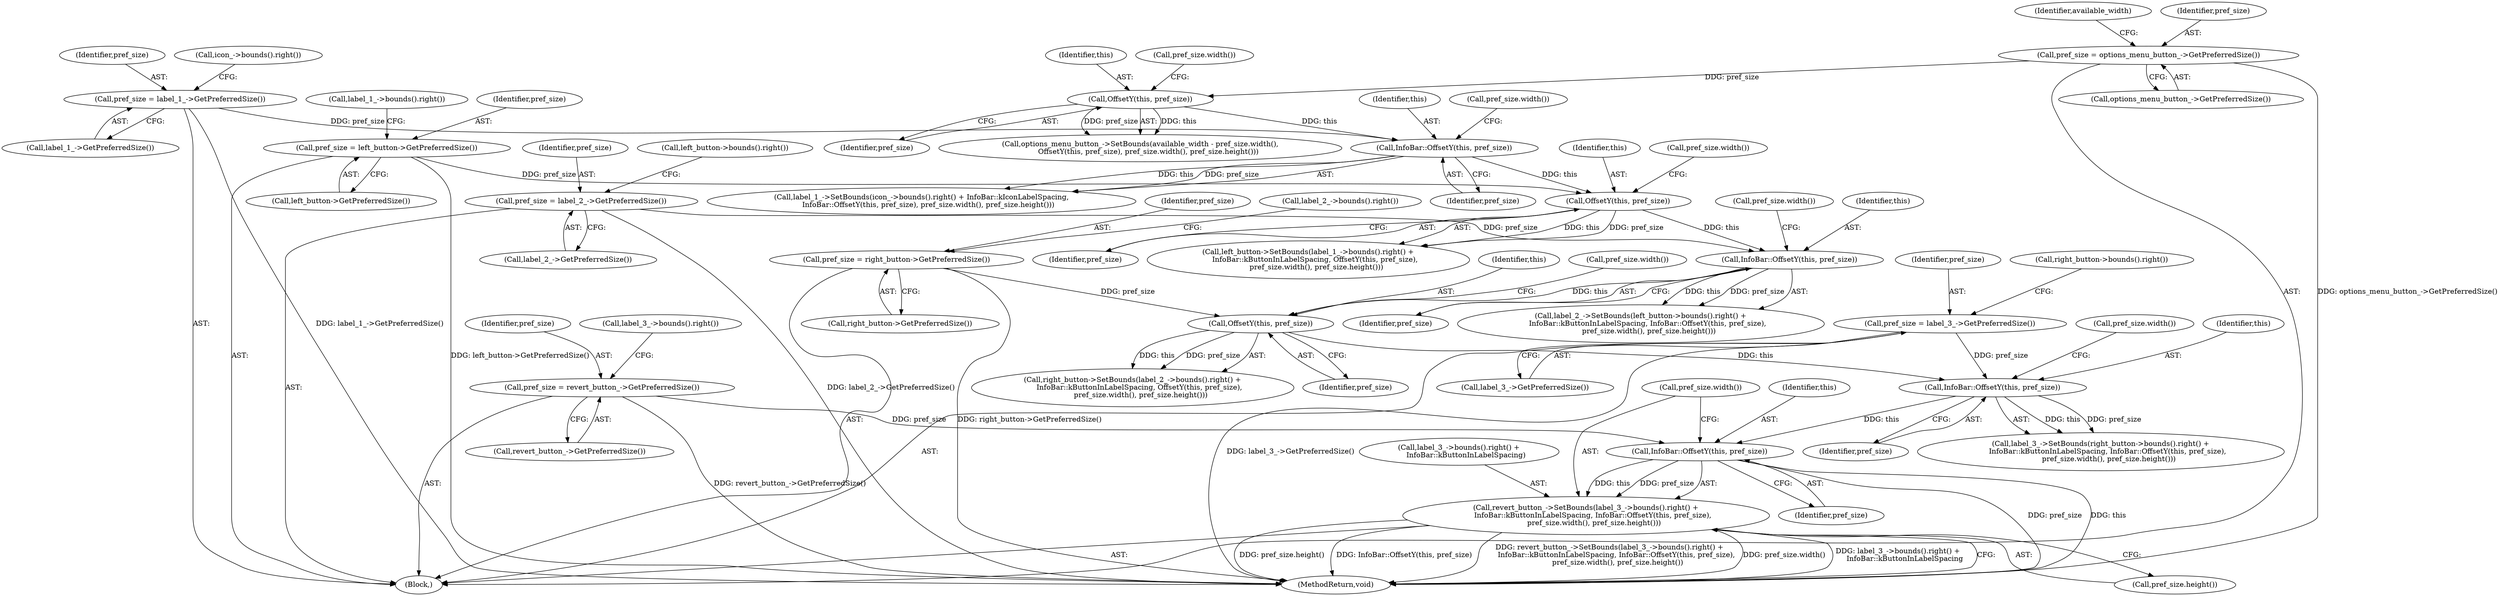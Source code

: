 digraph "1_Chrome_fc3c351a3d995f73ead5c92354396a7ec2b14e3f_2@del" {
"1000201" [label="(Call,InfoBar::OffsetY(this, pref_size))"];
"1000189" [label="(Call,InfoBar::OffsetY(this, pref_size))"];
"1000177" [label="(Call,OffsetY(this, pref_size))"];
"1000165" [label="(Call,InfoBar::OffsetY(this, pref_size))"];
"1000153" [label="(Call,OffsetY(this, pref_size))"];
"1000141" [label="(Call,InfoBar::OffsetY(this, pref_size))"];
"1000115" [label="(Call,OffsetY(this, pref_size))"];
"1000108" [label="(Call,pref_size = options_menu_button_->GetPreferredSize())"];
"1000134" [label="(Call,pref_size = label_1_->GetPreferredSize())"];
"1000146" [label="(Call,pref_size = left_button->GetPreferredSize())"];
"1000158" [label="(Call,pref_size = label_2_->GetPreferredSize())"];
"1000170" [label="(Call,pref_size = right_button->GetPreferredSize())"];
"1000182" [label="(Call,pref_size = label_3_->GetPreferredSize())"];
"1000194" [label="(Call,pref_size = revert_button_->GetPreferredSize())"];
"1000197" [label="(Call,revert_button_->SetBounds(label_3_->bounds().right() +\n      InfoBar::kButtonInLabelSpacing, InfoBar::OffsetY(this, pref_size),\n       pref_size.width(), pref_size.height()))"];
"1000179" [label="(Identifier,pref_size)"];
"1000154" [label="(Identifier,this)"];
"1000197" [label="(Call,revert_button_->SetBounds(label_3_->bounds().right() +\n      InfoBar::kButtonInLabelSpacing, InfoBar::OffsetY(this, pref_size),\n       pref_size.width(), pref_size.height()))"];
"1000196" [label="(Call,revert_button_->GetPreferredSize())"];
"1000165" [label="(Call,InfoBar::OffsetY(this, pref_size))"];
"1000113" [label="(Identifier,available_width)"];
"1000139" [label="(Call,icon_->bounds().right())"];
"1000159" [label="(Identifier,pref_size)"];
"1000175" [label="(Call,label_2_->bounds().right())"];
"1000182" [label="(Call,pref_size = label_3_->GetPreferredSize())"];
"1000143" [label="(Identifier,pref_size)"];
"1000185" [label="(Call,label_3_->SetBounds(right_button->bounds().right() +\n      InfoBar::kButtonInLabelSpacing, InfoBar::OffsetY(this, pref_size),\n       pref_size.width(), pref_size.height()))"];
"1000177" [label="(Call,OffsetY(this, pref_size))"];
"1000111" [label="(Call,options_menu_button_->SetBounds(available_width - pref_size.width(),\n       OffsetY(this, pref_size), pref_size.width(), pref_size.height()))"];
"1000156" [label="(Call,pref_size.width())"];
"1000136" [label="(Call,label_1_->GetPreferredSize())"];
"1000172" [label="(Call,right_button->GetPreferredSize())"];
"1000171" [label="(Identifier,pref_size)"];
"1000184" [label="(Call,label_3_->GetPreferredSize())"];
"1000205" [label="(Call,pref_size.height())"];
"1000204" [label="(Call,pref_size.width())"];
"1000202" [label="(Identifier,this)"];
"1000135" [label="(Identifier,pref_size)"];
"1000199" [label="(Call,label_3_->bounds().right())"];
"1000195" [label="(Identifier,pref_size)"];
"1000110" [label="(Call,options_menu_button_->GetPreferredSize())"];
"1000163" [label="(Call,left_button->bounds().right())"];
"1000151" [label="(Call,label_1_->bounds().right())"];
"1000166" [label="(Identifier,this)"];
"1000167" [label="(Identifier,pref_size)"];
"1000189" [label="(Call,InfoBar::OffsetY(this, pref_size))"];
"1000116" [label="(Identifier,this)"];
"1000203" [label="(Identifier,pref_size)"];
"1000137" [label="(Call,label_1_->SetBounds(icon_->bounds().right() + InfoBar::kIconLabelSpacing,\n      InfoBar::OffsetY(this, pref_size), pref_size.width(), pref_size.height()))"];
"1000170" [label="(Call,pref_size = right_button->GetPreferredSize())"];
"1000115" [label="(Call,OffsetY(this, pref_size))"];
"1000142" [label="(Identifier,this)"];
"1000117" [label="(Identifier,pref_size)"];
"1000187" [label="(Call,right_button->bounds().right())"];
"1000191" [label="(Identifier,pref_size)"];
"1000160" [label="(Call,label_2_->GetPreferredSize())"];
"1000134" [label="(Call,pref_size = label_1_->GetPreferredSize())"];
"1000108" [label="(Call,pref_size = options_menu_button_->GetPreferredSize())"];
"1000173" [label="(Call,right_button->SetBounds(label_2_->bounds().right() +\n      InfoBar::kButtonInLabelSpacing, OffsetY(this, pref_size),\n       pref_size.width(), pref_size.height()))"];
"1000141" [label="(Call,InfoBar::OffsetY(this, pref_size))"];
"1000146" [label="(Call,pref_size = left_button->GetPreferredSize())"];
"1000178" [label="(Identifier,this)"];
"1000101" [label="(Block,)"];
"1000201" [label="(Call,InfoBar::OffsetY(this, pref_size))"];
"1000206" [label="(MethodReturn,void)"];
"1000190" [label="(Identifier,this)"];
"1000168" [label="(Call,pref_size.width())"];
"1000118" [label="(Call,pref_size.width())"];
"1000147" [label="(Identifier,pref_size)"];
"1000161" [label="(Call,label_2_->SetBounds(left_button->bounds().right() +\n      InfoBar::kButtonInLabelSpacing, InfoBar::OffsetY(this, pref_size),\n       pref_size.width(), pref_size.height()))"];
"1000148" [label="(Call,left_button->GetPreferredSize())"];
"1000183" [label="(Identifier,pref_size)"];
"1000158" [label="(Call,pref_size = label_2_->GetPreferredSize())"];
"1000149" [label="(Call,left_button->SetBounds(label_1_->bounds().right() +\n      InfoBar::kButtonInLabelSpacing, OffsetY(this, pref_size),\n       pref_size.width(), pref_size.height()))"];
"1000180" [label="(Call,pref_size.width())"];
"1000155" [label="(Identifier,pref_size)"];
"1000194" [label="(Call,pref_size = revert_button_->GetPreferredSize())"];
"1000109" [label="(Identifier,pref_size)"];
"1000198" [label="(Call,label_3_->bounds().right() +\n      InfoBar::kButtonInLabelSpacing)"];
"1000192" [label="(Call,pref_size.width())"];
"1000144" [label="(Call,pref_size.width())"];
"1000153" [label="(Call,OffsetY(this, pref_size))"];
"1000201" -> "1000197"  [label="AST: "];
"1000201" -> "1000203"  [label="CFG: "];
"1000202" -> "1000201"  [label="AST: "];
"1000203" -> "1000201"  [label="AST: "];
"1000204" -> "1000201"  [label="CFG: "];
"1000201" -> "1000206"  [label="DDG: pref_size"];
"1000201" -> "1000206"  [label="DDG: this"];
"1000201" -> "1000197"  [label="DDG: this"];
"1000201" -> "1000197"  [label="DDG: pref_size"];
"1000189" -> "1000201"  [label="DDG: this"];
"1000194" -> "1000201"  [label="DDG: pref_size"];
"1000189" -> "1000185"  [label="AST: "];
"1000189" -> "1000191"  [label="CFG: "];
"1000190" -> "1000189"  [label="AST: "];
"1000191" -> "1000189"  [label="AST: "];
"1000192" -> "1000189"  [label="CFG: "];
"1000189" -> "1000185"  [label="DDG: this"];
"1000189" -> "1000185"  [label="DDG: pref_size"];
"1000177" -> "1000189"  [label="DDG: this"];
"1000182" -> "1000189"  [label="DDG: pref_size"];
"1000177" -> "1000173"  [label="AST: "];
"1000177" -> "1000179"  [label="CFG: "];
"1000178" -> "1000177"  [label="AST: "];
"1000179" -> "1000177"  [label="AST: "];
"1000180" -> "1000177"  [label="CFG: "];
"1000177" -> "1000173"  [label="DDG: this"];
"1000177" -> "1000173"  [label="DDG: pref_size"];
"1000165" -> "1000177"  [label="DDG: this"];
"1000170" -> "1000177"  [label="DDG: pref_size"];
"1000165" -> "1000161"  [label="AST: "];
"1000165" -> "1000167"  [label="CFG: "];
"1000166" -> "1000165"  [label="AST: "];
"1000167" -> "1000165"  [label="AST: "];
"1000168" -> "1000165"  [label="CFG: "];
"1000165" -> "1000161"  [label="DDG: this"];
"1000165" -> "1000161"  [label="DDG: pref_size"];
"1000153" -> "1000165"  [label="DDG: this"];
"1000158" -> "1000165"  [label="DDG: pref_size"];
"1000153" -> "1000149"  [label="AST: "];
"1000153" -> "1000155"  [label="CFG: "];
"1000154" -> "1000153"  [label="AST: "];
"1000155" -> "1000153"  [label="AST: "];
"1000156" -> "1000153"  [label="CFG: "];
"1000153" -> "1000149"  [label="DDG: this"];
"1000153" -> "1000149"  [label="DDG: pref_size"];
"1000141" -> "1000153"  [label="DDG: this"];
"1000146" -> "1000153"  [label="DDG: pref_size"];
"1000141" -> "1000137"  [label="AST: "];
"1000141" -> "1000143"  [label="CFG: "];
"1000142" -> "1000141"  [label="AST: "];
"1000143" -> "1000141"  [label="AST: "];
"1000144" -> "1000141"  [label="CFG: "];
"1000141" -> "1000137"  [label="DDG: this"];
"1000141" -> "1000137"  [label="DDG: pref_size"];
"1000115" -> "1000141"  [label="DDG: this"];
"1000134" -> "1000141"  [label="DDG: pref_size"];
"1000115" -> "1000111"  [label="AST: "];
"1000115" -> "1000117"  [label="CFG: "];
"1000116" -> "1000115"  [label="AST: "];
"1000117" -> "1000115"  [label="AST: "];
"1000118" -> "1000115"  [label="CFG: "];
"1000115" -> "1000111"  [label="DDG: this"];
"1000115" -> "1000111"  [label="DDG: pref_size"];
"1000108" -> "1000115"  [label="DDG: pref_size"];
"1000108" -> "1000101"  [label="AST: "];
"1000108" -> "1000110"  [label="CFG: "];
"1000109" -> "1000108"  [label="AST: "];
"1000110" -> "1000108"  [label="AST: "];
"1000113" -> "1000108"  [label="CFG: "];
"1000108" -> "1000206"  [label="DDG: options_menu_button_->GetPreferredSize()"];
"1000134" -> "1000101"  [label="AST: "];
"1000134" -> "1000136"  [label="CFG: "];
"1000135" -> "1000134"  [label="AST: "];
"1000136" -> "1000134"  [label="AST: "];
"1000139" -> "1000134"  [label="CFG: "];
"1000134" -> "1000206"  [label="DDG: label_1_->GetPreferredSize()"];
"1000146" -> "1000101"  [label="AST: "];
"1000146" -> "1000148"  [label="CFG: "];
"1000147" -> "1000146"  [label="AST: "];
"1000148" -> "1000146"  [label="AST: "];
"1000151" -> "1000146"  [label="CFG: "];
"1000146" -> "1000206"  [label="DDG: left_button->GetPreferredSize()"];
"1000158" -> "1000101"  [label="AST: "];
"1000158" -> "1000160"  [label="CFG: "];
"1000159" -> "1000158"  [label="AST: "];
"1000160" -> "1000158"  [label="AST: "];
"1000163" -> "1000158"  [label="CFG: "];
"1000158" -> "1000206"  [label="DDG: label_2_->GetPreferredSize()"];
"1000170" -> "1000101"  [label="AST: "];
"1000170" -> "1000172"  [label="CFG: "];
"1000171" -> "1000170"  [label="AST: "];
"1000172" -> "1000170"  [label="AST: "];
"1000175" -> "1000170"  [label="CFG: "];
"1000170" -> "1000206"  [label="DDG: right_button->GetPreferredSize()"];
"1000182" -> "1000101"  [label="AST: "];
"1000182" -> "1000184"  [label="CFG: "];
"1000183" -> "1000182"  [label="AST: "];
"1000184" -> "1000182"  [label="AST: "];
"1000187" -> "1000182"  [label="CFG: "];
"1000182" -> "1000206"  [label="DDG: label_3_->GetPreferredSize()"];
"1000194" -> "1000101"  [label="AST: "];
"1000194" -> "1000196"  [label="CFG: "];
"1000195" -> "1000194"  [label="AST: "];
"1000196" -> "1000194"  [label="AST: "];
"1000199" -> "1000194"  [label="CFG: "];
"1000194" -> "1000206"  [label="DDG: revert_button_->GetPreferredSize()"];
"1000197" -> "1000101"  [label="AST: "];
"1000197" -> "1000205"  [label="CFG: "];
"1000198" -> "1000197"  [label="AST: "];
"1000204" -> "1000197"  [label="AST: "];
"1000205" -> "1000197"  [label="AST: "];
"1000206" -> "1000197"  [label="CFG: "];
"1000197" -> "1000206"  [label="DDG: pref_size.height()"];
"1000197" -> "1000206"  [label="DDG: InfoBar::OffsetY(this, pref_size)"];
"1000197" -> "1000206"  [label="DDG: revert_button_->SetBounds(label_3_->bounds().right() +\n      InfoBar::kButtonInLabelSpacing, InfoBar::OffsetY(this, pref_size),\n       pref_size.width(), pref_size.height())"];
"1000197" -> "1000206"  [label="DDG: pref_size.width()"];
"1000197" -> "1000206"  [label="DDG: label_3_->bounds().right() +\n      InfoBar::kButtonInLabelSpacing"];
}
